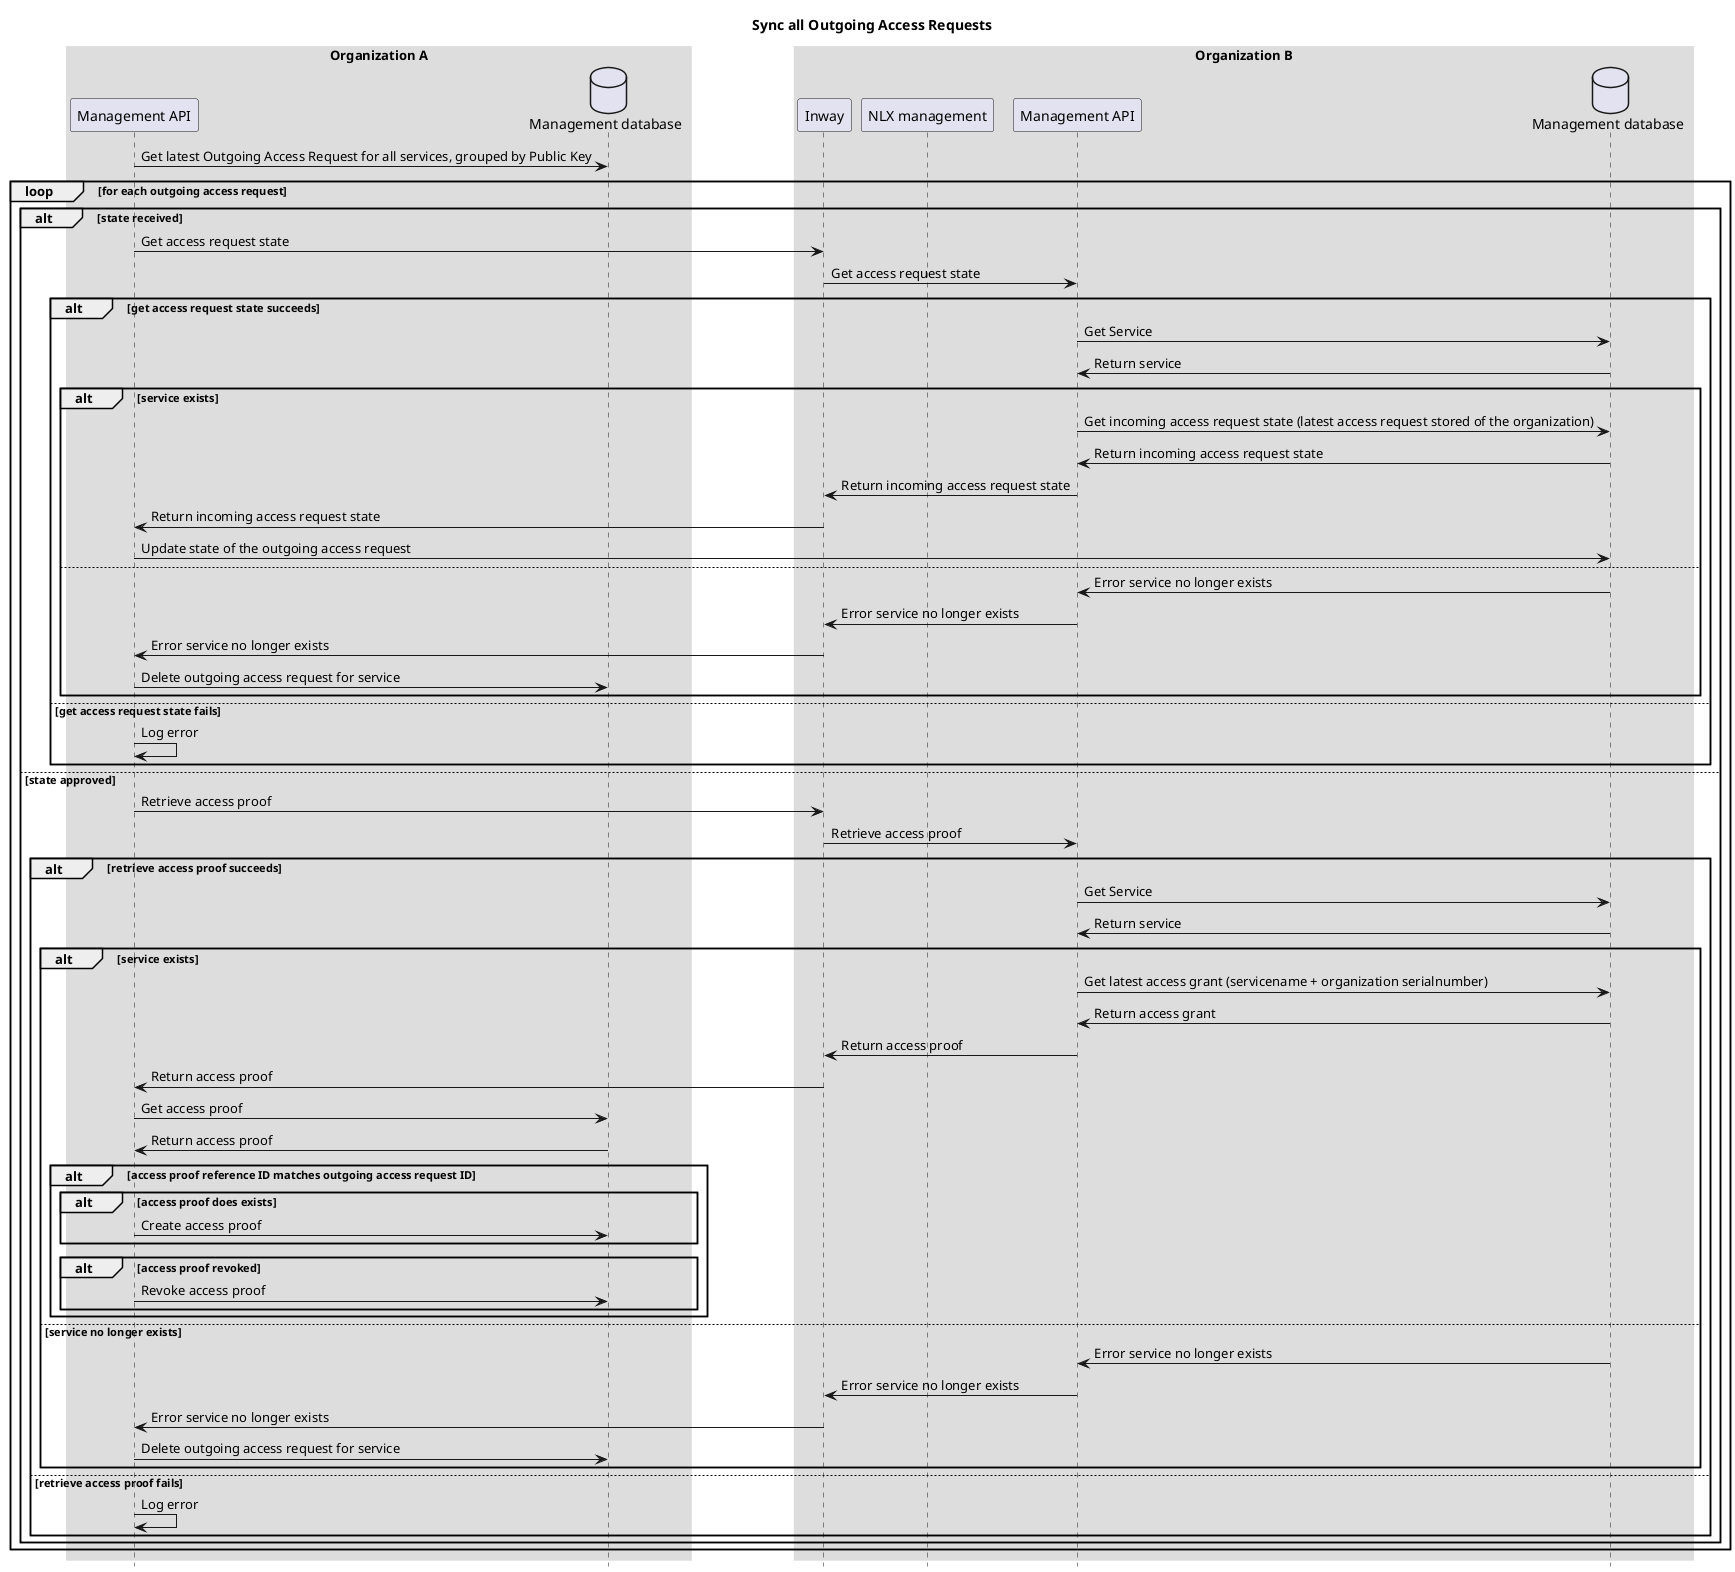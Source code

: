 @startuml
title: Sync all Outgoing Access Requests

skinparam sequenceBoxBorderColor #transparent
skinparam boxPadding 50
hide footbox

box "Organization A"
participant "Management API" as managementAPIOrgA
database "Management database" as managementDatabaseOrgA
end box

box "Organization B"
participant "Inway" as inwayOrgB
participant "NLX management" as managementUIOrgB
participant "Management API" as managementAPIOrgB
database "Management database" as managementDatabaseOrgB
end box

managementAPIOrgA -> managementDatabaseOrgA: Get latest Outgoing Access Request for all services, grouped by Public Key
loop for each outgoing access request
    alt state received
        managementAPIOrgA -> inwayOrgB: Get access request state
        inwayOrgB -> managementAPIOrgB: Get access request state
        alt get access request state succeeds
            managementAPIOrgB -> managementDatabaseOrgB: Get Service
            managementDatabaseOrgB -> managementAPIOrgB: Return service
            alt service exists
                managementAPIOrgB -> managementDatabaseOrgB: Get incoming access request state (latest access request stored of the organization)
                managementDatabaseOrgB -> managementAPIOrgB: Return incoming access request state
                managementAPIOrgB -> inwayOrgB: Return incoming access request state
                inwayOrgB -> managementAPIOrgA: Return incoming access request state
                managementAPIOrgA -> managementDatabaseOrgB: Update state of the outgoing access request
            else
                managementDatabaseOrgB -> managementAPIOrgB: Error service no longer exists
                managementAPIOrgB -> inwayOrgB: Error service no longer exists
                inwayOrgB -> managementAPIOrgA: Error service no longer exists
                managementAPIOrgA -> managementDatabaseOrgA: Delete outgoing access request for service
            end
        else get access request state fails
            managementAPIOrgA -> managementAPIOrgA: Log error
        end
    else state approved
        managementAPIOrgA -> inwayOrgB: Retrieve access proof
        inwayOrgB -> managementAPIOrgB: Retrieve access proof
        alt retrieve access proof succeeds
            managementAPIOrgB -> managementDatabaseOrgB: Get Service
            managementDatabaseOrgB -> managementAPIOrgB: Return service
            alt service exists
                managementAPIOrgB -> managementDatabaseOrgB: Get latest access grant (servicename + organization serialnumber)
                managementDatabaseOrgB -> managementAPIOrgB: Return access grant
                managementAPIOrgB -> inwayOrgB: Return access proof
                inwayOrgB -> managementAPIOrgA: Return access proof
                managementAPIOrgA -> managementDatabaseOrgA: Get access proof
                managementDatabaseOrgA -> managementAPIOrgA: Return access proof
                alt access proof reference ID matches outgoing access request ID
                    alt access proof does exists
                        managementAPIOrgA -> managementDatabaseOrgA: Create access proof
                    end
                    alt access proof revoked
                        managementAPIOrgA -> managementDatabaseOrgA: Revoke access proof
                    end
                end
            else service no longer exists
                managementDatabaseOrgB -> managementAPIOrgB: Error service no longer exists
                managementAPIOrgB -> inwayOrgB: Error service no longer exists
                inwayOrgB -> managementAPIOrgA: Error service no longer exists
                managementAPIOrgA -> managementDatabaseOrgA: Delete outgoing access request for service
            end
        else retrieve access proof fails
            managementAPIOrgA -> managementAPIOrgA: Log error
        end
    end
end
@enduml
